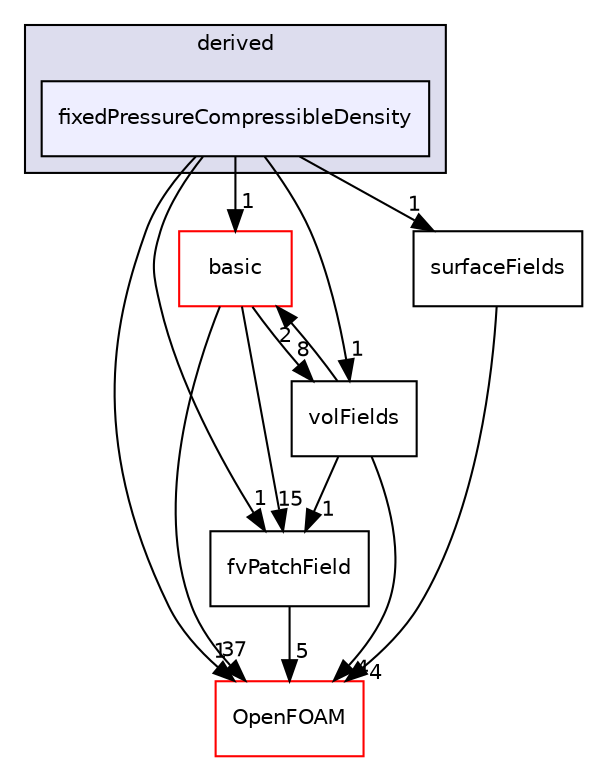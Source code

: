 digraph "src/finiteVolume/fields/fvPatchFields/derived/fixedPressureCompressibleDensity" {
  bgcolor=transparent;
  compound=true
  node [ fontsize="10", fontname="Helvetica"];
  edge [ labelfontsize="10", labelfontname="Helvetica"];
  subgraph clusterdir_ece9aa6b5af9a7776a75b0c1993b0910 {
    graph [ bgcolor="#ddddee", pencolor="black", label="derived" fontname="Helvetica", fontsize="10", URL="dir_ece9aa6b5af9a7776a75b0c1993b0910.html"]
  dir_b5375ea6d498628631481ce4fa785193 [shape=box, label="fixedPressureCompressibleDensity", style="filled", fillcolor="#eeeeff", pencolor="black", URL="dir_b5375ea6d498628631481ce4fa785193.html"];
  }
  dir_546b14c9025d30bb5b92fa069dbdd82c [shape=box label="basic" color="red" URL="dir_546b14c9025d30bb5b92fa069dbdd82c.html"];
  dir_6b9423849569a7ee618201e7cfce9eaa [shape=box label="fvPatchField" URL="dir_6b9423849569a7ee618201e7cfce9eaa.html"];
  dir_bd8bf7fa65467c460a50eacc456ce356 [shape=box label="volFields" URL="dir_bd8bf7fa65467c460a50eacc456ce356.html"];
  dir_c5473ff19b20e6ec4dfe5c310b3778a8 [shape=box label="OpenFOAM" color="red" URL="dir_c5473ff19b20e6ec4dfe5c310b3778a8.html"];
  dir_606ba9250f9107f82f779cbd3e87c3a5 [shape=box label="surfaceFields" URL="dir_606ba9250f9107f82f779cbd3e87c3a5.html"];
  dir_b5375ea6d498628631481ce4fa785193->dir_546b14c9025d30bb5b92fa069dbdd82c [headlabel="1", labeldistance=1.5 headhref="dir_000977_000933.html"];
  dir_b5375ea6d498628631481ce4fa785193->dir_6b9423849569a7ee618201e7cfce9eaa [headlabel="1", labeldistance=1.5 headhref="dir_000977_001036.html"];
  dir_b5375ea6d498628631481ce4fa785193->dir_bd8bf7fa65467c460a50eacc456ce356 [headlabel="1", labeldistance=1.5 headhref="dir_000977_001057.html"];
  dir_b5375ea6d498628631481ce4fa785193->dir_c5473ff19b20e6ec4dfe5c310b3778a8 [headlabel="1", labeldistance=1.5 headhref="dir_000977_001950.html"];
  dir_b5375ea6d498628631481ce4fa785193->dir_606ba9250f9107f82f779cbd3e87c3a5 [headlabel="1", labeldistance=1.5 headhref="dir_000977_001056.html"];
  dir_546b14c9025d30bb5b92fa069dbdd82c->dir_6b9423849569a7ee618201e7cfce9eaa [headlabel="15", labeldistance=1.5 headhref="dir_000933_001036.html"];
  dir_546b14c9025d30bb5b92fa069dbdd82c->dir_bd8bf7fa65467c460a50eacc456ce356 [headlabel="8", labeldistance=1.5 headhref="dir_000933_001057.html"];
  dir_546b14c9025d30bb5b92fa069dbdd82c->dir_c5473ff19b20e6ec4dfe5c310b3778a8 [headlabel="37", labeldistance=1.5 headhref="dir_000933_001950.html"];
  dir_6b9423849569a7ee618201e7cfce9eaa->dir_c5473ff19b20e6ec4dfe5c310b3778a8 [headlabel="5", labeldistance=1.5 headhref="dir_001036_001950.html"];
  dir_bd8bf7fa65467c460a50eacc456ce356->dir_546b14c9025d30bb5b92fa069dbdd82c [headlabel="2", labeldistance=1.5 headhref="dir_001057_000933.html"];
  dir_bd8bf7fa65467c460a50eacc456ce356->dir_6b9423849569a7ee618201e7cfce9eaa [headlabel="1", labeldistance=1.5 headhref="dir_001057_001036.html"];
  dir_bd8bf7fa65467c460a50eacc456ce356->dir_c5473ff19b20e6ec4dfe5c310b3778a8 [headlabel="4", labeldistance=1.5 headhref="dir_001057_001950.html"];
  dir_606ba9250f9107f82f779cbd3e87c3a5->dir_c5473ff19b20e6ec4dfe5c310b3778a8 [headlabel="4", labeldistance=1.5 headhref="dir_001056_001950.html"];
}
